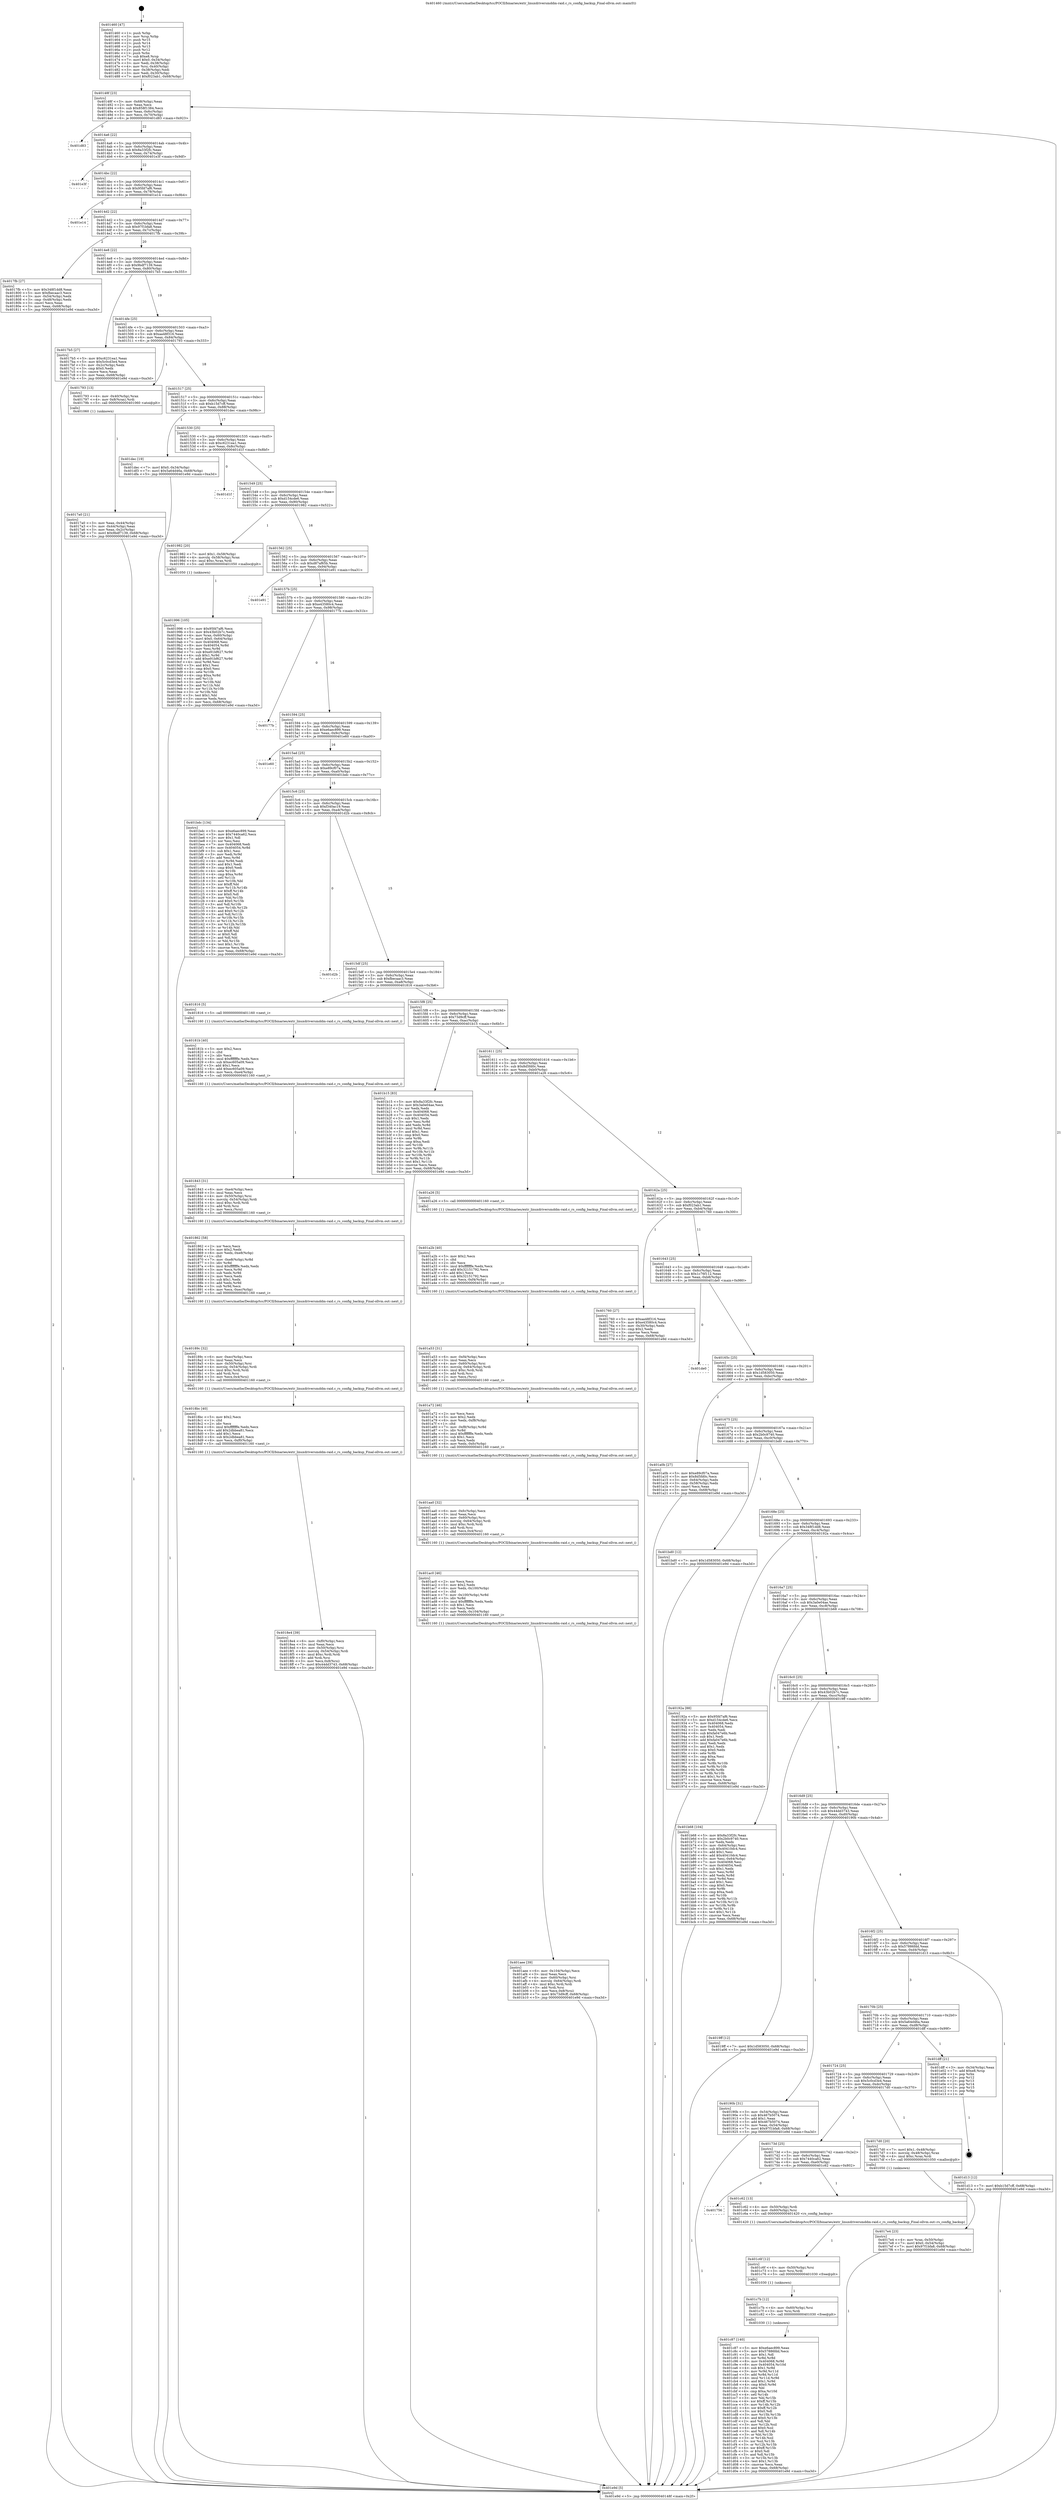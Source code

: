 digraph "0x401460" {
  label = "0x401460 (/mnt/c/Users/mathe/Desktop/tcc/POCII/binaries/extr_linuxdriversmddm-raid.c_rs_config_backup_Final-ollvm.out::main(0))"
  labelloc = "t"
  node[shape=record]

  Entry [label="",width=0.3,height=0.3,shape=circle,fillcolor=black,style=filled]
  "0x40148f" [label="{
     0x40148f [23]\l
     | [instrs]\l
     &nbsp;&nbsp;0x40148f \<+3\>: mov -0x68(%rbp),%eax\l
     &nbsp;&nbsp;0x401492 \<+2\>: mov %eax,%ecx\l
     &nbsp;&nbsp;0x401494 \<+6\>: sub $0x858f1384,%ecx\l
     &nbsp;&nbsp;0x40149a \<+3\>: mov %eax,-0x6c(%rbp)\l
     &nbsp;&nbsp;0x40149d \<+3\>: mov %ecx,-0x70(%rbp)\l
     &nbsp;&nbsp;0x4014a0 \<+6\>: je 0000000000401d83 \<main+0x923\>\l
  }"]
  "0x401d83" [label="{
     0x401d83\l
  }", style=dashed]
  "0x4014a6" [label="{
     0x4014a6 [22]\l
     | [instrs]\l
     &nbsp;&nbsp;0x4014a6 \<+5\>: jmp 00000000004014ab \<main+0x4b\>\l
     &nbsp;&nbsp;0x4014ab \<+3\>: mov -0x6c(%rbp),%eax\l
     &nbsp;&nbsp;0x4014ae \<+5\>: sub $0x8a33f2fc,%eax\l
     &nbsp;&nbsp;0x4014b3 \<+3\>: mov %eax,-0x74(%rbp)\l
     &nbsp;&nbsp;0x4014b6 \<+6\>: je 0000000000401e3f \<main+0x9df\>\l
  }"]
  Exit [label="",width=0.3,height=0.3,shape=circle,fillcolor=black,style=filled,peripheries=2]
  "0x401e3f" [label="{
     0x401e3f\l
  }", style=dashed]
  "0x4014bc" [label="{
     0x4014bc [22]\l
     | [instrs]\l
     &nbsp;&nbsp;0x4014bc \<+5\>: jmp 00000000004014c1 \<main+0x61\>\l
     &nbsp;&nbsp;0x4014c1 \<+3\>: mov -0x6c(%rbp),%eax\l
     &nbsp;&nbsp;0x4014c4 \<+5\>: sub $0x95fd7af6,%eax\l
     &nbsp;&nbsp;0x4014c9 \<+3\>: mov %eax,-0x78(%rbp)\l
     &nbsp;&nbsp;0x4014cc \<+6\>: je 0000000000401e14 \<main+0x9b4\>\l
  }"]
  "0x401c87" [label="{
     0x401c87 [140]\l
     | [instrs]\l
     &nbsp;&nbsp;0x401c87 \<+5\>: mov $0xe6aec899,%eax\l
     &nbsp;&nbsp;0x401c8c \<+5\>: mov $0x57886fdd,%ecx\l
     &nbsp;&nbsp;0x401c91 \<+2\>: mov $0x1,%dl\l
     &nbsp;&nbsp;0x401c93 \<+3\>: xor %r8d,%r8d\l
     &nbsp;&nbsp;0x401c96 \<+8\>: mov 0x404068,%r9d\l
     &nbsp;&nbsp;0x401c9e \<+8\>: mov 0x404054,%r10d\l
     &nbsp;&nbsp;0x401ca6 \<+4\>: sub $0x1,%r8d\l
     &nbsp;&nbsp;0x401caa \<+3\>: mov %r9d,%r11d\l
     &nbsp;&nbsp;0x401cad \<+3\>: add %r8d,%r11d\l
     &nbsp;&nbsp;0x401cb0 \<+4\>: imul %r11d,%r9d\l
     &nbsp;&nbsp;0x401cb4 \<+4\>: and $0x1,%r9d\l
     &nbsp;&nbsp;0x401cb8 \<+4\>: cmp $0x0,%r9d\l
     &nbsp;&nbsp;0x401cbc \<+3\>: sete %bl\l
     &nbsp;&nbsp;0x401cbf \<+4\>: cmp $0xa,%r10d\l
     &nbsp;&nbsp;0x401cc3 \<+4\>: setl %r14b\l
     &nbsp;&nbsp;0x401cc7 \<+3\>: mov %bl,%r15b\l
     &nbsp;&nbsp;0x401cca \<+4\>: xor $0xff,%r15b\l
     &nbsp;&nbsp;0x401cce \<+3\>: mov %r14b,%r12b\l
     &nbsp;&nbsp;0x401cd1 \<+4\>: xor $0xff,%r12b\l
     &nbsp;&nbsp;0x401cd5 \<+3\>: xor $0x0,%dl\l
     &nbsp;&nbsp;0x401cd8 \<+3\>: mov %r15b,%r13b\l
     &nbsp;&nbsp;0x401cdb \<+4\>: and $0x0,%r13b\l
     &nbsp;&nbsp;0x401cdf \<+2\>: and %dl,%bl\l
     &nbsp;&nbsp;0x401ce1 \<+3\>: mov %r12b,%sil\l
     &nbsp;&nbsp;0x401ce4 \<+4\>: and $0x0,%sil\l
     &nbsp;&nbsp;0x401ce8 \<+3\>: and %dl,%r14b\l
     &nbsp;&nbsp;0x401ceb \<+3\>: or %bl,%r13b\l
     &nbsp;&nbsp;0x401cee \<+3\>: or %r14b,%sil\l
     &nbsp;&nbsp;0x401cf1 \<+3\>: xor %sil,%r13b\l
     &nbsp;&nbsp;0x401cf4 \<+3\>: or %r12b,%r15b\l
     &nbsp;&nbsp;0x401cf7 \<+4\>: xor $0xff,%r15b\l
     &nbsp;&nbsp;0x401cfb \<+3\>: or $0x0,%dl\l
     &nbsp;&nbsp;0x401cfe \<+3\>: and %dl,%r15b\l
     &nbsp;&nbsp;0x401d01 \<+3\>: or %r15b,%r13b\l
     &nbsp;&nbsp;0x401d04 \<+4\>: test $0x1,%r13b\l
     &nbsp;&nbsp;0x401d08 \<+3\>: cmovne %ecx,%eax\l
     &nbsp;&nbsp;0x401d0b \<+3\>: mov %eax,-0x68(%rbp)\l
     &nbsp;&nbsp;0x401d0e \<+5\>: jmp 0000000000401e9d \<main+0xa3d\>\l
  }"]
  "0x401e14" [label="{
     0x401e14\l
  }", style=dashed]
  "0x4014d2" [label="{
     0x4014d2 [22]\l
     | [instrs]\l
     &nbsp;&nbsp;0x4014d2 \<+5\>: jmp 00000000004014d7 \<main+0x77\>\l
     &nbsp;&nbsp;0x4014d7 \<+3\>: mov -0x6c(%rbp),%eax\l
     &nbsp;&nbsp;0x4014da \<+5\>: sub $0x97f1bfa8,%eax\l
     &nbsp;&nbsp;0x4014df \<+3\>: mov %eax,-0x7c(%rbp)\l
     &nbsp;&nbsp;0x4014e2 \<+6\>: je 00000000004017fb \<main+0x39b\>\l
  }"]
  "0x401c7b" [label="{
     0x401c7b [12]\l
     | [instrs]\l
     &nbsp;&nbsp;0x401c7b \<+4\>: mov -0x60(%rbp),%rsi\l
     &nbsp;&nbsp;0x401c7f \<+3\>: mov %rsi,%rdi\l
     &nbsp;&nbsp;0x401c82 \<+5\>: call 0000000000401030 \<free@plt\>\l
     | [calls]\l
     &nbsp;&nbsp;0x401030 \{1\} (unknown)\l
  }"]
  "0x4017fb" [label="{
     0x4017fb [27]\l
     | [instrs]\l
     &nbsp;&nbsp;0x4017fb \<+5\>: mov $0x348f1dd8,%eax\l
     &nbsp;&nbsp;0x401800 \<+5\>: mov $0xfbecaac3,%ecx\l
     &nbsp;&nbsp;0x401805 \<+3\>: mov -0x54(%rbp),%edx\l
     &nbsp;&nbsp;0x401808 \<+3\>: cmp -0x48(%rbp),%edx\l
     &nbsp;&nbsp;0x40180b \<+3\>: cmovl %ecx,%eax\l
     &nbsp;&nbsp;0x40180e \<+3\>: mov %eax,-0x68(%rbp)\l
     &nbsp;&nbsp;0x401811 \<+5\>: jmp 0000000000401e9d \<main+0xa3d\>\l
  }"]
  "0x4014e8" [label="{
     0x4014e8 [22]\l
     | [instrs]\l
     &nbsp;&nbsp;0x4014e8 \<+5\>: jmp 00000000004014ed \<main+0x8d\>\l
     &nbsp;&nbsp;0x4014ed \<+3\>: mov -0x6c(%rbp),%eax\l
     &nbsp;&nbsp;0x4014f0 \<+5\>: sub $0x9bdf7139,%eax\l
     &nbsp;&nbsp;0x4014f5 \<+3\>: mov %eax,-0x80(%rbp)\l
     &nbsp;&nbsp;0x4014f8 \<+6\>: je 00000000004017b5 \<main+0x355\>\l
  }"]
  "0x401c6f" [label="{
     0x401c6f [12]\l
     | [instrs]\l
     &nbsp;&nbsp;0x401c6f \<+4\>: mov -0x50(%rbp),%rsi\l
     &nbsp;&nbsp;0x401c73 \<+3\>: mov %rsi,%rdi\l
     &nbsp;&nbsp;0x401c76 \<+5\>: call 0000000000401030 \<free@plt\>\l
     | [calls]\l
     &nbsp;&nbsp;0x401030 \{1\} (unknown)\l
  }"]
  "0x4017b5" [label="{
     0x4017b5 [27]\l
     | [instrs]\l
     &nbsp;&nbsp;0x4017b5 \<+5\>: mov $0xc6231ea1,%eax\l
     &nbsp;&nbsp;0x4017ba \<+5\>: mov $0x5c0cd3e4,%ecx\l
     &nbsp;&nbsp;0x4017bf \<+3\>: mov -0x2c(%rbp),%edx\l
     &nbsp;&nbsp;0x4017c2 \<+3\>: cmp $0x0,%edx\l
     &nbsp;&nbsp;0x4017c5 \<+3\>: cmove %ecx,%eax\l
     &nbsp;&nbsp;0x4017c8 \<+3\>: mov %eax,-0x68(%rbp)\l
     &nbsp;&nbsp;0x4017cb \<+5\>: jmp 0000000000401e9d \<main+0xa3d\>\l
  }"]
  "0x4014fe" [label="{
     0x4014fe [25]\l
     | [instrs]\l
     &nbsp;&nbsp;0x4014fe \<+5\>: jmp 0000000000401503 \<main+0xa3\>\l
     &nbsp;&nbsp;0x401503 \<+3\>: mov -0x6c(%rbp),%eax\l
     &nbsp;&nbsp;0x401506 \<+5\>: sub $0xaa48f316,%eax\l
     &nbsp;&nbsp;0x40150b \<+6\>: mov %eax,-0x84(%rbp)\l
     &nbsp;&nbsp;0x401511 \<+6\>: je 0000000000401793 \<main+0x333\>\l
  }"]
  "0x401756" [label="{
     0x401756\l
  }", style=dashed]
  "0x401793" [label="{
     0x401793 [13]\l
     | [instrs]\l
     &nbsp;&nbsp;0x401793 \<+4\>: mov -0x40(%rbp),%rax\l
     &nbsp;&nbsp;0x401797 \<+4\>: mov 0x8(%rax),%rdi\l
     &nbsp;&nbsp;0x40179b \<+5\>: call 0000000000401060 \<atoi@plt\>\l
     | [calls]\l
     &nbsp;&nbsp;0x401060 \{1\} (unknown)\l
  }"]
  "0x401517" [label="{
     0x401517 [25]\l
     | [instrs]\l
     &nbsp;&nbsp;0x401517 \<+5\>: jmp 000000000040151c \<main+0xbc\>\l
     &nbsp;&nbsp;0x40151c \<+3\>: mov -0x6c(%rbp),%eax\l
     &nbsp;&nbsp;0x40151f \<+5\>: sub $0xb15d7cff,%eax\l
     &nbsp;&nbsp;0x401524 \<+6\>: mov %eax,-0x88(%rbp)\l
     &nbsp;&nbsp;0x40152a \<+6\>: je 0000000000401dec \<main+0x98c\>\l
  }"]
  "0x401c62" [label="{
     0x401c62 [13]\l
     | [instrs]\l
     &nbsp;&nbsp;0x401c62 \<+4\>: mov -0x50(%rbp),%rdi\l
     &nbsp;&nbsp;0x401c66 \<+4\>: mov -0x60(%rbp),%rsi\l
     &nbsp;&nbsp;0x401c6a \<+5\>: call 0000000000401420 \<rs_config_backup\>\l
     | [calls]\l
     &nbsp;&nbsp;0x401420 \{1\} (/mnt/c/Users/mathe/Desktop/tcc/POCII/binaries/extr_linuxdriversmddm-raid.c_rs_config_backup_Final-ollvm.out::rs_config_backup)\l
  }"]
  "0x401dec" [label="{
     0x401dec [19]\l
     | [instrs]\l
     &nbsp;&nbsp;0x401dec \<+7\>: movl $0x0,-0x34(%rbp)\l
     &nbsp;&nbsp;0x401df3 \<+7\>: movl $0x5a64d46a,-0x68(%rbp)\l
     &nbsp;&nbsp;0x401dfa \<+5\>: jmp 0000000000401e9d \<main+0xa3d\>\l
  }"]
  "0x401530" [label="{
     0x401530 [25]\l
     | [instrs]\l
     &nbsp;&nbsp;0x401530 \<+5\>: jmp 0000000000401535 \<main+0xd5\>\l
     &nbsp;&nbsp;0x401535 \<+3\>: mov -0x6c(%rbp),%eax\l
     &nbsp;&nbsp;0x401538 \<+5\>: sub $0xc6231ea1,%eax\l
     &nbsp;&nbsp;0x40153d \<+6\>: mov %eax,-0x8c(%rbp)\l
     &nbsp;&nbsp;0x401543 \<+6\>: je 0000000000401d1f \<main+0x8bf\>\l
  }"]
  "0x401aee" [label="{
     0x401aee [39]\l
     | [instrs]\l
     &nbsp;&nbsp;0x401aee \<+6\>: mov -0x104(%rbp),%ecx\l
     &nbsp;&nbsp;0x401af4 \<+3\>: imul %eax,%ecx\l
     &nbsp;&nbsp;0x401af7 \<+4\>: mov -0x60(%rbp),%rsi\l
     &nbsp;&nbsp;0x401afb \<+4\>: movslq -0x64(%rbp),%rdi\l
     &nbsp;&nbsp;0x401aff \<+4\>: imul $0xc,%rdi,%rdi\l
     &nbsp;&nbsp;0x401b03 \<+3\>: add %rdi,%rsi\l
     &nbsp;&nbsp;0x401b06 \<+3\>: mov %ecx,0x8(%rsi)\l
     &nbsp;&nbsp;0x401b09 \<+7\>: movl $0x73d9cff,-0x68(%rbp)\l
     &nbsp;&nbsp;0x401b10 \<+5\>: jmp 0000000000401e9d \<main+0xa3d\>\l
  }"]
  "0x401d1f" [label="{
     0x401d1f\l
  }", style=dashed]
  "0x401549" [label="{
     0x401549 [25]\l
     | [instrs]\l
     &nbsp;&nbsp;0x401549 \<+5\>: jmp 000000000040154e \<main+0xee\>\l
     &nbsp;&nbsp;0x40154e \<+3\>: mov -0x6c(%rbp),%eax\l
     &nbsp;&nbsp;0x401551 \<+5\>: sub $0xd154cde6,%eax\l
     &nbsp;&nbsp;0x401556 \<+6\>: mov %eax,-0x90(%rbp)\l
     &nbsp;&nbsp;0x40155c \<+6\>: je 0000000000401982 \<main+0x522\>\l
  }"]
  "0x401ac0" [label="{
     0x401ac0 [46]\l
     | [instrs]\l
     &nbsp;&nbsp;0x401ac0 \<+2\>: xor %ecx,%ecx\l
     &nbsp;&nbsp;0x401ac2 \<+5\>: mov $0x2,%edx\l
     &nbsp;&nbsp;0x401ac7 \<+6\>: mov %edx,-0x100(%rbp)\l
     &nbsp;&nbsp;0x401acd \<+1\>: cltd\l
     &nbsp;&nbsp;0x401ace \<+7\>: mov -0x100(%rbp),%r8d\l
     &nbsp;&nbsp;0x401ad5 \<+3\>: idiv %r8d\l
     &nbsp;&nbsp;0x401ad8 \<+6\>: imul $0xfffffffe,%edx,%edx\l
     &nbsp;&nbsp;0x401ade \<+3\>: sub $0x1,%ecx\l
     &nbsp;&nbsp;0x401ae1 \<+2\>: sub %ecx,%edx\l
     &nbsp;&nbsp;0x401ae3 \<+6\>: mov %edx,-0x104(%rbp)\l
     &nbsp;&nbsp;0x401ae9 \<+5\>: call 0000000000401160 \<next_i\>\l
     | [calls]\l
     &nbsp;&nbsp;0x401160 \{1\} (/mnt/c/Users/mathe/Desktop/tcc/POCII/binaries/extr_linuxdriversmddm-raid.c_rs_config_backup_Final-ollvm.out::next_i)\l
  }"]
  "0x401982" [label="{
     0x401982 [20]\l
     | [instrs]\l
     &nbsp;&nbsp;0x401982 \<+7\>: movl $0x1,-0x58(%rbp)\l
     &nbsp;&nbsp;0x401989 \<+4\>: movslq -0x58(%rbp),%rax\l
     &nbsp;&nbsp;0x40198d \<+4\>: imul $0xc,%rax,%rdi\l
     &nbsp;&nbsp;0x401991 \<+5\>: call 0000000000401050 \<malloc@plt\>\l
     | [calls]\l
     &nbsp;&nbsp;0x401050 \{1\} (unknown)\l
  }"]
  "0x401562" [label="{
     0x401562 [25]\l
     | [instrs]\l
     &nbsp;&nbsp;0x401562 \<+5\>: jmp 0000000000401567 \<main+0x107\>\l
     &nbsp;&nbsp;0x401567 \<+3\>: mov -0x6c(%rbp),%eax\l
     &nbsp;&nbsp;0x40156a \<+5\>: sub $0xd87af65b,%eax\l
     &nbsp;&nbsp;0x40156f \<+6\>: mov %eax,-0x94(%rbp)\l
     &nbsp;&nbsp;0x401575 \<+6\>: je 0000000000401e91 \<main+0xa31\>\l
  }"]
  "0x401aa0" [label="{
     0x401aa0 [32]\l
     | [instrs]\l
     &nbsp;&nbsp;0x401aa0 \<+6\>: mov -0xfc(%rbp),%ecx\l
     &nbsp;&nbsp;0x401aa6 \<+3\>: imul %eax,%ecx\l
     &nbsp;&nbsp;0x401aa9 \<+4\>: mov -0x60(%rbp),%rsi\l
     &nbsp;&nbsp;0x401aad \<+4\>: movslq -0x64(%rbp),%rdi\l
     &nbsp;&nbsp;0x401ab1 \<+4\>: imul $0xc,%rdi,%rdi\l
     &nbsp;&nbsp;0x401ab5 \<+3\>: add %rdi,%rsi\l
     &nbsp;&nbsp;0x401ab8 \<+3\>: mov %ecx,0x4(%rsi)\l
     &nbsp;&nbsp;0x401abb \<+5\>: call 0000000000401160 \<next_i\>\l
     | [calls]\l
     &nbsp;&nbsp;0x401160 \{1\} (/mnt/c/Users/mathe/Desktop/tcc/POCII/binaries/extr_linuxdriversmddm-raid.c_rs_config_backup_Final-ollvm.out::next_i)\l
  }"]
  "0x401e91" [label="{
     0x401e91\l
  }", style=dashed]
  "0x40157b" [label="{
     0x40157b [25]\l
     | [instrs]\l
     &nbsp;&nbsp;0x40157b \<+5\>: jmp 0000000000401580 \<main+0x120\>\l
     &nbsp;&nbsp;0x401580 \<+3\>: mov -0x6c(%rbp),%eax\l
     &nbsp;&nbsp;0x401583 \<+5\>: sub $0xe43580c4,%eax\l
     &nbsp;&nbsp;0x401588 \<+6\>: mov %eax,-0x98(%rbp)\l
     &nbsp;&nbsp;0x40158e \<+6\>: je 000000000040177b \<main+0x31b\>\l
  }"]
  "0x401a72" [label="{
     0x401a72 [46]\l
     | [instrs]\l
     &nbsp;&nbsp;0x401a72 \<+2\>: xor %ecx,%ecx\l
     &nbsp;&nbsp;0x401a74 \<+5\>: mov $0x2,%edx\l
     &nbsp;&nbsp;0x401a79 \<+6\>: mov %edx,-0xf8(%rbp)\l
     &nbsp;&nbsp;0x401a7f \<+1\>: cltd\l
     &nbsp;&nbsp;0x401a80 \<+7\>: mov -0xf8(%rbp),%r8d\l
     &nbsp;&nbsp;0x401a87 \<+3\>: idiv %r8d\l
     &nbsp;&nbsp;0x401a8a \<+6\>: imul $0xfffffffe,%edx,%edx\l
     &nbsp;&nbsp;0x401a90 \<+3\>: sub $0x1,%ecx\l
     &nbsp;&nbsp;0x401a93 \<+2\>: sub %ecx,%edx\l
     &nbsp;&nbsp;0x401a95 \<+6\>: mov %edx,-0xfc(%rbp)\l
     &nbsp;&nbsp;0x401a9b \<+5\>: call 0000000000401160 \<next_i\>\l
     | [calls]\l
     &nbsp;&nbsp;0x401160 \{1\} (/mnt/c/Users/mathe/Desktop/tcc/POCII/binaries/extr_linuxdriversmddm-raid.c_rs_config_backup_Final-ollvm.out::next_i)\l
  }"]
  "0x40177b" [label="{
     0x40177b\l
  }", style=dashed]
  "0x401594" [label="{
     0x401594 [25]\l
     | [instrs]\l
     &nbsp;&nbsp;0x401594 \<+5\>: jmp 0000000000401599 \<main+0x139\>\l
     &nbsp;&nbsp;0x401599 \<+3\>: mov -0x6c(%rbp),%eax\l
     &nbsp;&nbsp;0x40159c \<+5\>: sub $0xe6aec899,%eax\l
     &nbsp;&nbsp;0x4015a1 \<+6\>: mov %eax,-0x9c(%rbp)\l
     &nbsp;&nbsp;0x4015a7 \<+6\>: je 0000000000401e60 \<main+0xa00\>\l
  }"]
  "0x401a53" [label="{
     0x401a53 [31]\l
     | [instrs]\l
     &nbsp;&nbsp;0x401a53 \<+6\>: mov -0xf4(%rbp),%ecx\l
     &nbsp;&nbsp;0x401a59 \<+3\>: imul %eax,%ecx\l
     &nbsp;&nbsp;0x401a5c \<+4\>: mov -0x60(%rbp),%rsi\l
     &nbsp;&nbsp;0x401a60 \<+4\>: movslq -0x64(%rbp),%rdi\l
     &nbsp;&nbsp;0x401a64 \<+4\>: imul $0xc,%rdi,%rdi\l
     &nbsp;&nbsp;0x401a68 \<+3\>: add %rdi,%rsi\l
     &nbsp;&nbsp;0x401a6b \<+2\>: mov %ecx,(%rsi)\l
     &nbsp;&nbsp;0x401a6d \<+5\>: call 0000000000401160 \<next_i\>\l
     | [calls]\l
     &nbsp;&nbsp;0x401160 \{1\} (/mnt/c/Users/mathe/Desktop/tcc/POCII/binaries/extr_linuxdriversmddm-raid.c_rs_config_backup_Final-ollvm.out::next_i)\l
  }"]
  "0x401e60" [label="{
     0x401e60\l
  }", style=dashed]
  "0x4015ad" [label="{
     0x4015ad [25]\l
     | [instrs]\l
     &nbsp;&nbsp;0x4015ad \<+5\>: jmp 00000000004015b2 \<main+0x152\>\l
     &nbsp;&nbsp;0x4015b2 \<+3\>: mov -0x6c(%rbp),%eax\l
     &nbsp;&nbsp;0x4015b5 \<+5\>: sub $0xe89cf07a,%eax\l
     &nbsp;&nbsp;0x4015ba \<+6\>: mov %eax,-0xa0(%rbp)\l
     &nbsp;&nbsp;0x4015c0 \<+6\>: je 0000000000401bdc \<main+0x77c\>\l
  }"]
  "0x401a2b" [label="{
     0x401a2b [40]\l
     | [instrs]\l
     &nbsp;&nbsp;0x401a2b \<+5\>: mov $0x2,%ecx\l
     &nbsp;&nbsp;0x401a30 \<+1\>: cltd\l
     &nbsp;&nbsp;0x401a31 \<+2\>: idiv %ecx\l
     &nbsp;&nbsp;0x401a33 \<+6\>: imul $0xfffffffe,%edx,%ecx\l
     &nbsp;&nbsp;0x401a39 \<+6\>: add $0x32151792,%ecx\l
     &nbsp;&nbsp;0x401a3f \<+3\>: add $0x1,%ecx\l
     &nbsp;&nbsp;0x401a42 \<+6\>: sub $0x32151792,%ecx\l
     &nbsp;&nbsp;0x401a48 \<+6\>: mov %ecx,-0xf4(%rbp)\l
     &nbsp;&nbsp;0x401a4e \<+5\>: call 0000000000401160 \<next_i\>\l
     | [calls]\l
     &nbsp;&nbsp;0x401160 \{1\} (/mnt/c/Users/mathe/Desktop/tcc/POCII/binaries/extr_linuxdriversmddm-raid.c_rs_config_backup_Final-ollvm.out::next_i)\l
  }"]
  "0x401bdc" [label="{
     0x401bdc [134]\l
     | [instrs]\l
     &nbsp;&nbsp;0x401bdc \<+5\>: mov $0xe6aec899,%eax\l
     &nbsp;&nbsp;0x401be1 \<+5\>: mov $0x7440ca62,%ecx\l
     &nbsp;&nbsp;0x401be6 \<+2\>: mov $0x1,%dl\l
     &nbsp;&nbsp;0x401be8 \<+2\>: xor %esi,%esi\l
     &nbsp;&nbsp;0x401bea \<+7\>: mov 0x404068,%edi\l
     &nbsp;&nbsp;0x401bf1 \<+8\>: mov 0x404054,%r8d\l
     &nbsp;&nbsp;0x401bf9 \<+3\>: sub $0x1,%esi\l
     &nbsp;&nbsp;0x401bfc \<+3\>: mov %edi,%r9d\l
     &nbsp;&nbsp;0x401bff \<+3\>: add %esi,%r9d\l
     &nbsp;&nbsp;0x401c02 \<+4\>: imul %r9d,%edi\l
     &nbsp;&nbsp;0x401c06 \<+3\>: and $0x1,%edi\l
     &nbsp;&nbsp;0x401c09 \<+3\>: cmp $0x0,%edi\l
     &nbsp;&nbsp;0x401c0c \<+4\>: sete %r10b\l
     &nbsp;&nbsp;0x401c10 \<+4\>: cmp $0xa,%r8d\l
     &nbsp;&nbsp;0x401c14 \<+4\>: setl %r11b\l
     &nbsp;&nbsp;0x401c18 \<+3\>: mov %r10b,%bl\l
     &nbsp;&nbsp;0x401c1b \<+3\>: xor $0xff,%bl\l
     &nbsp;&nbsp;0x401c1e \<+3\>: mov %r11b,%r14b\l
     &nbsp;&nbsp;0x401c21 \<+4\>: xor $0xff,%r14b\l
     &nbsp;&nbsp;0x401c25 \<+3\>: xor $0x0,%dl\l
     &nbsp;&nbsp;0x401c28 \<+3\>: mov %bl,%r15b\l
     &nbsp;&nbsp;0x401c2b \<+4\>: and $0x0,%r15b\l
     &nbsp;&nbsp;0x401c2f \<+3\>: and %dl,%r10b\l
     &nbsp;&nbsp;0x401c32 \<+3\>: mov %r14b,%r12b\l
     &nbsp;&nbsp;0x401c35 \<+4\>: and $0x0,%r12b\l
     &nbsp;&nbsp;0x401c39 \<+3\>: and %dl,%r11b\l
     &nbsp;&nbsp;0x401c3c \<+3\>: or %r10b,%r15b\l
     &nbsp;&nbsp;0x401c3f \<+3\>: or %r11b,%r12b\l
     &nbsp;&nbsp;0x401c42 \<+3\>: xor %r12b,%r15b\l
     &nbsp;&nbsp;0x401c45 \<+3\>: or %r14b,%bl\l
     &nbsp;&nbsp;0x401c48 \<+3\>: xor $0xff,%bl\l
     &nbsp;&nbsp;0x401c4b \<+3\>: or $0x0,%dl\l
     &nbsp;&nbsp;0x401c4e \<+2\>: and %dl,%bl\l
     &nbsp;&nbsp;0x401c50 \<+3\>: or %bl,%r15b\l
     &nbsp;&nbsp;0x401c53 \<+4\>: test $0x1,%r15b\l
     &nbsp;&nbsp;0x401c57 \<+3\>: cmovne %ecx,%eax\l
     &nbsp;&nbsp;0x401c5a \<+3\>: mov %eax,-0x68(%rbp)\l
     &nbsp;&nbsp;0x401c5d \<+5\>: jmp 0000000000401e9d \<main+0xa3d\>\l
  }"]
  "0x4015c6" [label="{
     0x4015c6 [25]\l
     | [instrs]\l
     &nbsp;&nbsp;0x4015c6 \<+5\>: jmp 00000000004015cb \<main+0x16b\>\l
     &nbsp;&nbsp;0x4015cb \<+3\>: mov -0x6c(%rbp),%eax\l
     &nbsp;&nbsp;0x4015ce \<+5\>: sub $0xf340ac19,%eax\l
     &nbsp;&nbsp;0x4015d3 \<+6\>: mov %eax,-0xa4(%rbp)\l
     &nbsp;&nbsp;0x4015d9 \<+6\>: je 0000000000401d2b \<main+0x8cb\>\l
  }"]
  "0x401996" [label="{
     0x401996 [105]\l
     | [instrs]\l
     &nbsp;&nbsp;0x401996 \<+5\>: mov $0x95fd7af6,%ecx\l
     &nbsp;&nbsp;0x40199b \<+5\>: mov $0x43b02b7c,%edx\l
     &nbsp;&nbsp;0x4019a0 \<+4\>: mov %rax,-0x60(%rbp)\l
     &nbsp;&nbsp;0x4019a4 \<+7\>: movl $0x0,-0x64(%rbp)\l
     &nbsp;&nbsp;0x4019ab \<+7\>: mov 0x404068,%esi\l
     &nbsp;&nbsp;0x4019b2 \<+8\>: mov 0x404054,%r8d\l
     &nbsp;&nbsp;0x4019ba \<+3\>: mov %esi,%r9d\l
     &nbsp;&nbsp;0x4019bd \<+7\>: sub $0xe91bf627,%r9d\l
     &nbsp;&nbsp;0x4019c4 \<+4\>: sub $0x1,%r9d\l
     &nbsp;&nbsp;0x4019c8 \<+7\>: add $0xe91bf627,%r9d\l
     &nbsp;&nbsp;0x4019cf \<+4\>: imul %r9d,%esi\l
     &nbsp;&nbsp;0x4019d3 \<+3\>: and $0x1,%esi\l
     &nbsp;&nbsp;0x4019d6 \<+3\>: cmp $0x0,%esi\l
     &nbsp;&nbsp;0x4019d9 \<+4\>: sete %r10b\l
     &nbsp;&nbsp;0x4019dd \<+4\>: cmp $0xa,%r8d\l
     &nbsp;&nbsp;0x4019e1 \<+4\>: setl %r11b\l
     &nbsp;&nbsp;0x4019e5 \<+3\>: mov %r10b,%bl\l
     &nbsp;&nbsp;0x4019e8 \<+3\>: and %r11b,%bl\l
     &nbsp;&nbsp;0x4019eb \<+3\>: xor %r11b,%r10b\l
     &nbsp;&nbsp;0x4019ee \<+3\>: or %r10b,%bl\l
     &nbsp;&nbsp;0x4019f1 \<+3\>: test $0x1,%bl\l
     &nbsp;&nbsp;0x4019f4 \<+3\>: cmovne %edx,%ecx\l
     &nbsp;&nbsp;0x4019f7 \<+3\>: mov %ecx,-0x68(%rbp)\l
     &nbsp;&nbsp;0x4019fa \<+5\>: jmp 0000000000401e9d \<main+0xa3d\>\l
  }"]
  "0x401d2b" [label="{
     0x401d2b\l
  }", style=dashed]
  "0x4015df" [label="{
     0x4015df [25]\l
     | [instrs]\l
     &nbsp;&nbsp;0x4015df \<+5\>: jmp 00000000004015e4 \<main+0x184\>\l
     &nbsp;&nbsp;0x4015e4 \<+3\>: mov -0x6c(%rbp),%eax\l
     &nbsp;&nbsp;0x4015e7 \<+5\>: sub $0xfbecaac3,%eax\l
     &nbsp;&nbsp;0x4015ec \<+6\>: mov %eax,-0xa8(%rbp)\l
     &nbsp;&nbsp;0x4015f2 \<+6\>: je 0000000000401816 \<main+0x3b6\>\l
  }"]
  "0x4018e4" [label="{
     0x4018e4 [39]\l
     | [instrs]\l
     &nbsp;&nbsp;0x4018e4 \<+6\>: mov -0xf0(%rbp),%ecx\l
     &nbsp;&nbsp;0x4018ea \<+3\>: imul %eax,%ecx\l
     &nbsp;&nbsp;0x4018ed \<+4\>: mov -0x50(%rbp),%rsi\l
     &nbsp;&nbsp;0x4018f1 \<+4\>: movslq -0x54(%rbp),%rdi\l
     &nbsp;&nbsp;0x4018f5 \<+4\>: imul $0xc,%rdi,%rdi\l
     &nbsp;&nbsp;0x4018f9 \<+3\>: add %rdi,%rsi\l
     &nbsp;&nbsp;0x4018fc \<+3\>: mov %ecx,0x8(%rsi)\l
     &nbsp;&nbsp;0x4018ff \<+7\>: movl $0x44dd3743,-0x68(%rbp)\l
     &nbsp;&nbsp;0x401906 \<+5\>: jmp 0000000000401e9d \<main+0xa3d\>\l
  }"]
  "0x401816" [label="{
     0x401816 [5]\l
     | [instrs]\l
     &nbsp;&nbsp;0x401816 \<+5\>: call 0000000000401160 \<next_i\>\l
     | [calls]\l
     &nbsp;&nbsp;0x401160 \{1\} (/mnt/c/Users/mathe/Desktop/tcc/POCII/binaries/extr_linuxdriversmddm-raid.c_rs_config_backup_Final-ollvm.out::next_i)\l
  }"]
  "0x4015f8" [label="{
     0x4015f8 [25]\l
     | [instrs]\l
     &nbsp;&nbsp;0x4015f8 \<+5\>: jmp 00000000004015fd \<main+0x19d\>\l
     &nbsp;&nbsp;0x4015fd \<+3\>: mov -0x6c(%rbp),%eax\l
     &nbsp;&nbsp;0x401600 \<+5\>: sub $0x73d9cff,%eax\l
     &nbsp;&nbsp;0x401605 \<+6\>: mov %eax,-0xac(%rbp)\l
     &nbsp;&nbsp;0x40160b \<+6\>: je 0000000000401b15 \<main+0x6b5\>\l
  }"]
  "0x4018bc" [label="{
     0x4018bc [40]\l
     | [instrs]\l
     &nbsp;&nbsp;0x4018bc \<+5\>: mov $0x2,%ecx\l
     &nbsp;&nbsp;0x4018c1 \<+1\>: cltd\l
     &nbsp;&nbsp;0x4018c2 \<+2\>: idiv %ecx\l
     &nbsp;&nbsp;0x4018c4 \<+6\>: imul $0xfffffffe,%edx,%ecx\l
     &nbsp;&nbsp;0x4018ca \<+6\>: add $0x2dbbea81,%ecx\l
     &nbsp;&nbsp;0x4018d0 \<+3\>: add $0x1,%ecx\l
     &nbsp;&nbsp;0x4018d3 \<+6\>: sub $0x2dbbea81,%ecx\l
     &nbsp;&nbsp;0x4018d9 \<+6\>: mov %ecx,-0xf0(%rbp)\l
     &nbsp;&nbsp;0x4018df \<+5\>: call 0000000000401160 \<next_i\>\l
     | [calls]\l
     &nbsp;&nbsp;0x401160 \{1\} (/mnt/c/Users/mathe/Desktop/tcc/POCII/binaries/extr_linuxdriversmddm-raid.c_rs_config_backup_Final-ollvm.out::next_i)\l
  }"]
  "0x401b15" [label="{
     0x401b15 [83]\l
     | [instrs]\l
     &nbsp;&nbsp;0x401b15 \<+5\>: mov $0x8a33f2fc,%eax\l
     &nbsp;&nbsp;0x401b1a \<+5\>: mov $0x3a0e04ae,%ecx\l
     &nbsp;&nbsp;0x401b1f \<+2\>: xor %edx,%edx\l
     &nbsp;&nbsp;0x401b21 \<+7\>: mov 0x404068,%esi\l
     &nbsp;&nbsp;0x401b28 \<+7\>: mov 0x404054,%edi\l
     &nbsp;&nbsp;0x401b2f \<+3\>: sub $0x1,%edx\l
     &nbsp;&nbsp;0x401b32 \<+3\>: mov %esi,%r8d\l
     &nbsp;&nbsp;0x401b35 \<+3\>: add %edx,%r8d\l
     &nbsp;&nbsp;0x401b38 \<+4\>: imul %r8d,%esi\l
     &nbsp;&nbsp;0x401b3c \<+3\>: and $0x1,%esi\l
     &nbsp;&nbsp;0x401b3f \<+3\>: cmp $0x0,%esi\l
     &nbsp;&nbsp;0x401b42 \<+4\>: sete %r9b\l
     &nbsp;&nbsp;0x401b46 \<+3\>: cmp $0xa,%edi\l
     &nbsp;&nbsp;0x401b49 \<+4\>: setl %r10b\l
     &nbsp;&nbsp;0x401b4d \<+3\>: mov %r9b,%r11b\l
     &nbsp;&nbsp;0x401b50 \<+3\>: and %r10b,%r11b\l
     &nbsp;&nbsp;0x401b53 \<+3\>: xor %r10b,%r9b\l
     &nbsp;&nbsp;0x401b56 \<+3\>: or %r9b,%r11b\l
     &nbsp;&nbsp;0x401b59 \<+4\>: test $0x1,%r11b\l
     &nbsp;&nbsp;0x401b5d \<+3\>: cmovne %ecx,%eax\l
     &nbsp;&nbsp;0x401b60 \<+3\>: mov %eax,-0x68(%rbp)\l
     &nbsp;&nbsp;0x401b63 \<+5\>: jmp 0000000000401e9d \<main+0xa3d\>\l
  }"]
  "0x401611" [label="{
     0x401611 [25]\l
     | [instrs]\l
     &nbsp;&nbsp;0x401611 \<+5\>: jmp 0000000000401616 \<main+0x1b6\>\l
     &nbsp;&nbsp;0x401616 \<+3\>: mov -0x6c(%rbp),%eax\l
     &nbsp;&nbsp;0x401619 \<+5\>: sub $0x8d5fd0c,%eax\l
     &nbsp;&nbsp;0x40161e \<+6\>: mov %eax,-0xb0(%rbp)\l
     &nbsp;&nbsp;0x401624 \<+6\>: je 0000000000401a26 \<main+0x5c6\>\l
  }"]
  "0x40189c" [label="{
     0x40189c [32]\l
     | [instrs]\l
     &nbsp;&nbsp;0x40189c \<+6\>: mov -0xec(%rbp),%ecx\l
     &nbsp;&nbsp;0x4018a2 \<+3\>: imul %eax,%ecx\l
     &nbsp;&nbsp;0x4018a5 \<+4\>: mov -0x50(%rbp),%rsi\l
     &nbsp;&nbsp;0x4018a9 \<+4\>: movslq -0x54(%rbp),%rdi\l
     &nbsp;&nbsp;0x4018ad \<+4\>: imul $0xc,%rdi,%rdi\l
     &nbsp;&nbsp;0x4018b1 \<+3\>: add %rdi,%rsi\l
     &nbsp;&nbsp;0x4018b4 \<+3\>: mov %ecx,0x4(%rsi)\l
     &nbsp;&nbsp;0x4018b7 \<+5\>: call 0000000000401160 \<next_i\>\l
     | [calls]\l
     &nbsp;&nbsp;0x401160 \{1\} (/mnt/c/Users/mathe/Desktop/tcc/POCII/binaries/extr_linuxdriversmddm-raid.c_rs_config_backup_Final-ollvm.out::next_i)\l
  }"]
  "0x401a26" [label="{
     0x401a26 [5]\l
     | [instrs]\l
     &nbsp;&nbsp;0x401a26 \<+5\>: call 0000000000401160 \<next_i\>\l
     | [calls]\l
     &nbsp;&nbsp;0x401160 \{1\} (/mnt/c/Users/mathe/Desktop/tcc/POCII/binaries/extr_linuxdriversmddm-raid.c_rs_config_backup_Final-ollvm.out::next_i)\l
  }"]
  "0x40162a" [label="{
     0x40162a [25]\l
     | [instrs]\l
     &nbsp;&nbsp;0x40162a \<+5\>: jmp 000000000040162f \<main+0x1cf\>\l
     &nbsp;&nbsp;0x40162f \<+3\>: mov -0x6c(%rbp),%eax\l
     &nbsp;&nbsp;0x401632 \<+5\>: sub $0xf023ab1,%eax\l
     &nbsp;&nbsp;0x401637 \<+6\>: mov %eax,-0xb4(%rbp)\l
     &nbsp;&nbsp;0x40163d \<+6\>: je 0000000000401760 \<main+0x300\>\l
  }"]
  "0x401862" [label="{
     0x401862 [58]\l
     | [instrs]\l
     &nbsp;&nbsp;0x401862 \<+2\>: xor %ecx,%ecx\l
     &nbsp;&nbsp;0x401864 \<+5\>: mov $0x2,%edx\l
     &nbsp;&nbsp;0x401869 \<+6\>: mov %edx,-0xe8(%rbp)\l
     &nbsp;&nbsp;0x40186f \<+1\>: cltd\l
     &nbsp;&nbsp;0x401870 \<+7\>: mov -0xe8(%rbp),%r8d\l
     &nbsp;&nbsp;0x401877 \<+3\>: idiv %r8d\l
     &nbsp;&nbsp;0x40187a \<+6\>: imul $0xfffffffe,%edx,%edx\l
     &nbsp;&nbsp;0x401880 \<+3\>: mov %ecx,%r9d\l
     &nbsp;&nbsp;0x401883 \<+3\>: sub %edx,%r9d\l
     &nbsp;&nbsp;0x401886 \<+2\>: mov %ecx,%edx\l
     &nbsp;&nbsp;0x401888 \<+3\>: sub $0x1,%edx\l
     &nbsp;&nbsp;0x40188b \<+3\>: add %edx,%r9d\l
     &nbsp;&nbsp;0x40188e \<+3\>: sub %r9d,%ecx\l
     &nbsp;&nbsp;0x401891 \<+6\>: mov %ecx,-0xec(%rbp)\l
     &nbsp;&nbsp;0x401897 \<+5\>: call 0000000000401160 \<next_i\>\l
     | [calls]\l
     &nbsp;&nbsp;0x401160 \{1\} (/mnt/c/Users/mathe/Desktop/tcc/POCII/binaries/extr_linuxdriversmddm-raid.c_rs_config_backup_Final-ollvm.out::next_i)\l
  }"]
  "0x401760" [label="{
     0x401760 [27]\l
     | [instrs]\l
     &nbsp;&nbsp;0x401760 \<+5\>: mov $0xaa48f316,%eax\l
     &nbsp;&nbsp;0x401765 \<+5\>: mov $0xe43580c4,%ecx\l
     &nbsp;&nbsp;0x40176a \<+3\>: mov -0x30(%rbp),%edx\l
     &nbsp;&nbsp;0x40176d \<+3\>: cmp $0x2,%edx\l
     &nbsp;&nbsp;0x401770 \<+3\>: cmovne %ecx,%eax\l
     &nbsp;&nbsp;0x401773 \<+3\>: mov %eax,-0x68(%rbp)\l
     &nbsp;&nbsp;0x401776 \<+5\>: jmp 0000000000401e9d \<main+0xa3d\>\l
  }"]
  "0x401643" [label="{
     0x401643 [25]\l
     | [instrs]\l
     &nbsp;&nbsp;0x401643 \<+5\>: jmp 0000000000401648 \<main+0x1e8\>\l
     &nbsp;&nbsp;0x401648 \<+3\>: mov -0x6c(%rbp),%eax\l
     &nbsp;&nbsp;0x40164b \<+5\>: sub $0x1c76f112,%eax\l
     &nbsp;&nbsp;0x401650 \<+6\>: mov %eax,-0xb8(%rbp)\l
     &nbsp;&nbsp;0x401656 \<+6\>: je 0000000000401de0 \<main+0x980\>\l
  }"]
  "0x401e9d" [label="{
     0x401e9d [5]\l
     | [instrs]\l
     &nbsp;&nbsp;0x401e9d \<+5\>: jmp 000000000040148f \<main+0x2f\>\l
  }"]
  "0x401460" [label="{
     0x401460 [47]\l
     | [instrs]\l
     &nbsp;&nbsp;0x401460 \<+1\>: push %rbp\l
     &nbsp;&nbsp;0x401461 \<+3\>: mov %rsp,%rbp\l
     &nbsp;&nbsp;0x401464 \<+2\>: push %r15\l
     &nbsp;&nbsp;0x401466 \<+2\>: push %r14\l
     &nbsp;&nbsp;0x401468 \<+2\>: push %r13\l
     &nbsp;&nbsp;0x40146a \<+2\>: push %r12\l
     &nbsp;&nbsp;0x40146c \<+1\>: push %rbx\l
     &nbsp;&nbsp;0x40146d \<+7\>: sub $0xe8,%rsp\l
     &nbsp;&nbsp;0x401474 \<+7\>: movl $0x0,-0x34(%rbp)\l
     &nbsp;&nbsp;0x40147b \<+3\>: mov %edi,-0x38(%rbp)\l
     &nbsp;&nbsp;0x40147e \<+4\>: mov %rsi,-0x40(%rbp)\l
     &nbsp;&nbsp;0x401482 \<+3\>: mov -0x38(%rbp),%edi\l
     &nbsp;&nbsp;0x401485 \<+3\>: mov %edi,-0x30(%rbp)\l
     &nbsp;&nbsp;0x401488 \<+7\>: movl $0xf023ab1,-0x68(%rbp)\l
  }"]
  "0x4017a0" [label="{
     0x4017a0 [21]\l
     | [instrs]\l
     &nbsp;&nbsp;0x4017a0 \<+3\>: mov %eax,-0x44(%rbp)\l
     &nbsp;&nbsp;0x4017a3 \<+3\>: mov -0x44(%rbp),%eax\l
     &nbsp;&nbsp;0x4017a6 \<+3\>: mov %eax,-0x2c(%rbp)\l
     &nbsp;&nbsp;0x4017a9 \<+7\>: movl $0x9bdf7139,-0x68(%rbp)\l
     &nbsp;&nbsp;0x4017b0 \<+5\>: jmp 0000000000401e9d \<main+0xa3d\>\l
  }"]
  "0x401843" [label="{
     0x401843 [31]\l
     | [instrs]\l
     &nbsp;&nbsp;0x401843 \<+6\>: mov -0xe4(%rbp),%ecx\l
     &nbsp;&nbsp;0x401849 \<+3\>: imul %eax,%ecx\l
     &nbsp;&nbsp;0x40184c \<+4\>: mov -0x50(%rbp),%rsi\l
     &nbsp;&nbsp;0x401850 \<+4\>: movslq -0x54(%rbp),%rdi\l
     &nbsp;&nbsp;0x401854 \<+4\>: imul $0xc,%rdi,%rdi\l
     &nbsp;&nbsp;0x401858 \<+3\>: add %rdi,%rsi\l
     &nbsp;&nbsp;0x40185b \<+2\>: mov %ecx,(%rsi)\l
     &nbsp;&nbsp;0x40185d \<+5\>: call 0000000000401160 \<next_i\>\l
     | [calls]\l
     &nbsp;&nbsp;0x401160 \{1\} (/mnt/c/Users/mathe/Desktop/tcc/POCII/binaries/extr_linuxdriversmddm-raid.c_rs_config_backup_Final-ollvm.out::next_i)\l
  }"]
  "0x401de0" [label="{
     0x401de0\l
  }", style=dashed]
  "0x40165c" [label="{
     0x40165c [25]\l
     | [instrs]\l
     &nbsp;&nbsp;0x40165c \<+5\>: jmp 0000000000401661 \<main+0x201\>\l
     &nbsp;&nbsp;0x401661 \<+3\>: mov -0x6c(%rbp),%eax\l
     &nbsp;&nbsp;0x401664 \<+5\>: sub $0x1d583050,%eax\l
     &nbsp;&nbsp;0x401669 \<+6\>: mov %eax,-0xbc(%rbp)\l
     &nbsp;&nbsp;0x40166f \<+6\>: je 0000000000401a0b \<main+0x5ab\>\l
  }"]
  "0x40181b" [label="{
     0x40181b [40]\l
     | [instrs]\l
     &nbsp;&nbsp;0x40181b \<+5\>: mov $0x2,%ecx\l
     &nbsp;&nbsp;0x401820 \<+1\>: cltd\l
     &nbsp;&nbsp;0x401821 \<+2\>: idiv %ecx\l
     &nbsp;&nbsp;0x401823 \<+6\>: imul $0xfffffffe,%edx,%ecx\l
     &nbsp;&nbsp;0x401829 \<+6\>: sub $0xec605a09,%ecx\l
     &nbsp;&nbsp;0x40182f \<+3\>: add $0x1,%ecx\l
     &nbsp;&nbsp;0x401832 \<+6\>: add $0xec605a09,%ecx\l
     &nbsp;&nbsp;0x401838 \<+6\>: mov %ecx,-0xe4(%rbp)\l
     &nbsp;&nbsp;0x40183e \<+5\>: call 0000000000401160 \<next_i\>\l
     | [calls]\l
     &nbsp;&nbsp;0x401160 \{1\} (/mnt/c/Users/mathe/Desktop/tcc/POCII/binaries/extr_linuxdriversmddm-raid.c_rs_config_backup_Final-ollvm.out::next_i)\l
  }"]
  "0x401a0b" [label="{
     0x401a0b [27]\l
     | [instrs]\l
     &nbsp;&nbsp;0x401a0b \<+5\>: mov $0xe89cf07a,%eax\l
     &nbsp;&nbsp;0x401a10 \<+5\>: mov $0x8d5fd0c,%ecx\l
     &nbsp;&nbsp;0x401a15 \<+3\>: mov -0x64(%rbp),%edx\l
     &nbsp;&nbsp;0x401a18 \<+3\>: cmp -0x58(%rbp),%edx\l
     &nbsp;&nbsp;0x401a1b \<+3\>: cmovl %ecx,%eax\l
     &nbsp;&nbsp;0x401a1e \<+3\>: mov %eax,-0x68(%rbp)\l
     &nbsp;&nbsp;0x401a21 \<+5\>: jmp 0000000000401e9d \<main+0xa3d\>\l
  }"]
  "0x401675" [label="{
     0x401675 [25]\l
     | [instrs]\l
     &nbsp;&nbsp;0x401675 \<+5\>: jmp 000000000040167a \<main+0x21a\>\l
     &nbsp;&nbsp;0x40167a \<+3\>: mov -0x6c(%rbp),%eax\l
     &nbsp;&nbsp;0x40167d \<+5\>: sub $0x2b0c9740,%eax\l
     &nbsp;&nbsp;0x401682 \<+6\>: mov %eax,-0xc0(%rbp)\l
     &nbsp;&nbsp;0x401688 \<+6\>: je 0000000000401bd0 \<main+0x770\>\l
  }"]
  "0x4017e4" [label="{
     0x4017e4 [23]\l
     | [instrs]\l
     &nbsp;&nbsp;0x4017e4 \<+4\>: mov %rax,-0x50(%rbp)\l
     &nbsp;&nbsp;0x4017e8 \<+7\>: movl $0x0,-0x54(%rbp)\l
     &nbsp;&nbsp;0x4017ef \<+7\>: movl $0x97f1bfa8,-0x68(%rbp)\l
     &nbsp;&nbsp;0x4017f6 \<+5\>: jmp 0000000000401e9d \<main+0xa3d\>\l
  }"]
  "0x401bd0" [label="{
     0x401bd0 [12]\l
     | [instrs]\l
     &nbsp;&nbsp;0x401bd0 \<+7\>: movl $0x1d583050,-0x68(%rbp)\l
     &nbsp;&nbsp;0x401bd7 \<+5\>: jmp 0000000000401e9d \<main+0xa3d\>\l
  }"]
  "0x40168e" [label="{
     0x40168e [25]\l
     | [instrs]\l
     &nbsp;&nbsp;0x40168e \<+5\>: jmp 0000000000401693 \<main+0x233\>\l
     &nbsp;&nbsp;0x401693 \<+3\>: mov -0x6c(%rbp),%eax\l
     &nbsp;&nbsp;0x401696 \<+5\>: sub $0x348f1dd8,%eax\l
     &nbsp;&nbsp;0x40169b \<+6\>: mov %eax,-0xc4(%rbp)\l
     &nbsp;&nbsp;0x4016a1 \<+6\>: je 000000000040192a \<main+0x4ca\>\l
  }"]
  "0x40173d" [label="{
     0x40173d [25]\l
     | [instrs]\l
     &nbsp;&nbsp;0x40173d \<+5\>: jmp 0000000000401742 \<main+0x2e2\>\l
     &nbsp;&nbsp;0x401742 \<+3\>: mov -0x6c(%rbp),%eax\l
     &nbsp;&nbsp;0x401745 \<+5\>: sub $0x7440ca62,%eax\l
     &nbsp;&nbsp;0x40174a \<+6\>: mov %eax,-0xe0(%rbp)\l
     &nbsp;&nbsp;0x401750 \<+6\>: je 0000000000401c62 \<main+0x802\>\l
  }"]
  "0x40192a" [label="{
     0x40192a [88]\l
     | [instrs]\l
     &nbsp;&nbsp;0x40192a \<+5\>: mov $0x95fd7af6,%eax\l
     &nbsp;&nbsp;0x40192f \<+5\>: mov $0xd154cde6,%ecx\l
     &nbsp;&nbsp;0x401934 \<+7\>: mov 0x404068,%edx\l
     &nbsp;&nbsp;0x40193b \<+7\>: mov 0x404054,%esi\l
     &nbsp;&nbsp;0x401942 \<+2\>: mov %edx,%edi\l
     &nbsp;&nbsp;0x401944 \<+6\>: sub $0xfa047e6b,%edi\l
     &nbsp;&nbsp;0x40194a \<+3\>: sub $0x1,%edi\l
     &nbsp;&nbsp;0x40194d \<+6\>: add $0xfa047e6b,%edi\l
     &nbsp;&nbsp;0x401953 \<+3\>: imul %edi,%edx\l
     &nbsp;&nbsp;0x401956 \<+3\>: and $0x1,%edx\l
     &nbsp;&nbsp;0x401959 \<+3\>: cmp $0x0,%edx\l
     &nbsp;&nbsp;0x40195c \<+4\>: sete %r8b\l
     &nbsp;&nbsp;0x401960 \<+3\>: cmp $0xa,%esi\l
     &nbsp;&nbsp;0x401963 \<+4\>: setl %r9b\l
     &nbsp;&nbsp;0x401967 \<+3\>: mov %r8b,%r10b\l
     &nbsp;&nbsp;0x40196a \<+3\>: and %r9b,%r10b\l
     &nbsp;&nbsp;0x40196d \<+3\>: xor %r9b,%r8b\l
     &nbsp;&nbsp;0x401970 \<+3\>: or %r8b,%r10b\l
     &nbsp;&nbsp;0x401973 \<+4\>: test $0x1,%r10b\l
     &nbsp;&nbsp;0x401977 \<+3\>: cmovne %ecx,%eax\l
     &nbsp;&nbsp;0x40197a \<+3\>: mov %eax,-0x68(%rbp)\l
     &nbsp;&nbsp;0x40197d \<+5\>: jmp 0000000000401e9d \<main+0xa3d\>\l
  }"]
  "0x4016a7" [label="{
     0x4016a7 [25]\l
     | [instrs]\l
     &nbsp;&nbsp;0x4016a7 \<+5\>: jmp 00000000004016ac \<main+0x24c\>\l
     &nbsp;&nbsp;0x4016ac \<+3\>: mov -0x6c(%rbp),%eax\l
     &nbsp;&nbsp;0x4016af \<+5\>: sub $0x3a0e04ae,%eax\l
     &nbsp;&nbsp;0x4016b4 \<+6\>: mov %eax,-0xc8(%rbp)\l
     &nbsp;&nbsp;0x4016ba \<+6\>: je 0000000000401b68 \<main+0x708\>\l
  }"]
  "0x4017d0" [label="{
     0x4017d0 [20]\l
     | [instrs]\l
     &nbsp;&nbsp;0x4017d0 \<+7\>: movl $0x1,-0x48(%rbp)\l
     &nbsp;&nbsp;0x4017d7 \<+4\>: movslq -0x48(%rbp),%rax\l
     &nbsp;&nbsp;0x4017db \<+4\>: imul $0xc,%rax,%rdi\l
     &nbsp;&nbsp;0x4017df \<+5\>: call 0000000000401050 \<malloc@plt\>\l
     | [calls]\l
     &nbsp;&nbsp;0x401050 \{1\} (unknown)\l
  }"]
  "0x401b68" [label="{
     0x401b68 [104]\l
     | [instrs]\l
     &nbsp;&nbsp;0x401b68 \<+5\>: mov $0x8a33f2fc,%eax\l
     &nbsp;&nbsp;0x401b6d \<+5\>: mov $0x2b0c9740,%ecx\l
     &nbsp;&nbsp;0x401b72 \<+2\>: xor %edx,%edx\l
     &nbsp;&nbsp;0x401b74 \<+3\>: mov -0x64(%rbp),%esi\l
     &nbsp;&nbsp;0x401b77 \<+6\>: sub $0x40410dc4,%esi\l
     &nbsp;&nbsp;0x401b7d \<+3\>: add $0x1,%esi\l
     &nbsp;&nbsp;0x401b80 \<+6\>: add $0x40410dc4,%esi\l
     &nbsp;&nbsp;0x401b86 \<+3\>: mov %esi,-0x64(%rbp)\l
     &nbsp;&nbsp;0x401b89 \<+7\>: mov 0x404068,%esi\l
     &nbsp;&nbsp;0x401b90 \<+7\>: mov 0x404054,%edi\l
     &nbsp;&nbsp;0x401b97 \<+3\>: sub $0x1,%edx\l
     &nbsp;&nbsp;0x401b9a \<+3\>: mov %esi,%r8d\l
     &nbsp;&nbsp;0x401b9d \<+3\>: add %edx,%r8d\l
     &nbsp;&nbsp;0x401ba0 \<+4\>: imul %r8d,%esi\l
     &nbsp;&nbsp;0x401ba4 \<+3\>: and $0x1,%esi\l
     &nbsp;&nbsp;0x401ba7 \<+3\>: cmp $0x0,%esi\l
     &nbsp;&nbsp;0x401baa \<+4\>: sete %r9b\l
     &nbsp;&nbsp;0x401bae \<+3\>: cmp $0xa,%edi\l
     &nbsp;&nbsp;0x401bb1 \<+4\>: setl %r10b\l
     &nbsp;&nbsp;0x401bb5 \<+3\>: mov %r9b,%r11b\l
     &nbsp;&nbsp;0x401bb8 \<+3\>: and %r10b,%r11b\l
     &nbsp;&nbsp;0x401bbb \<+3\>: xor %r10b,%r9b\l
     &nbsp;&nbsp;0x401bbe \<+3\>: or %r9b,%r11b\l
     &nbsp;&nbsp;0x401bc1 \<+4\>: test $0x1,%r11b\l
     &nbsp;&nbsp;0x401bc5 \<+3\>: cmovne %ecx,%eax\l
     &nbsp;&nbsp;0x401bc8 \<+3\>: mov %eax,-0x68(%rbp)\l
     &nbsp;&nbsp;0x401bcb \<+5\>: jmp 0000000000401e9d \<main+0xa3d\>\l
  }"]
  "0x4016c0" [label="{
     0x4016c0 [25]\l
     | [instrs]\l
     &nbsp;&nbsp;0x4016c0 \<+5\>: jmp 00000000004016c5 \<main+0x265\>\l
     &nbsp;&nbsp;0x4016c5 \<+3\>: mov -0x6c(%rbp),%eax\l
     &nbsp;&nbsp;0x4016c8 \<+5\>: sub $0x43b02b7c,%eax\l
     &nbsp;&nbsp;0x4016cd \<+6\>: mov %eax,-0xcc(%rbp)\l
     &nbsp;&nbsp;0x4016d3 \<+6\>: je 00000000004019ff \<main+0x59f\>\l
  }"]
  "0x401724" [label="{
     0x401724 [25]\l
     | [instrs]\l
     &nbsp;&nbsp;0x401724 \<+5\>: jmp 0000000000401729 \<main+0x2c9\>\l
     &nbsp;&nbsp;0x401729 \<+3\>: mov -0x6c(%rbp),%eax\l
     &nbsp;&nbsp;0x40172c \<+5\>: sub $0x5c0cd3e4,%eax\l
     &nbsp;&nbsp;0x401731 \<+6\>: mov %eax,-0xdc(%rbp)\l
     &nbsp;&nbsp;0x401737 \<+6\>: je 00000000004017d0 \<main+0x370\>\l
  }"]
  "0x4019ff" [label="{
     0x4019ff [12]\l
     | [instrs]\l
     &nbsp;&nbsp;0x4019ff \<+7\>: movl $0x1d583050,-0x68(%rbp)\l
     &nbsp;&nbsp;0x401a06 \<+5\>: jmp 0000000000401e9d \<main+0xa3d\>\l
  }"]
  "0x4016d9" [label="{
     0x4016d9 [25]\l
     | [instrs]\l
     &nbsp;&nbsp;0x4016d9 \<+5\>: jmp 00000000004016de \<main+0x27e\>\l
     &nbsp;&nbsp;0x4016de \<+3\>: mov -0x6c(%rbp),%eax\l
     &nbsp;&nbsp;0x4016e1 \<+5\>: sub $0x44dd3743,%eax\l
     &nbsp;&nbsp;0x4016e6 \<+6\>: mov %eax,-0xd0(%rbp)\l
     &nbsp;&nbsp;0x4016ec \<+6\>: je 000000000040190b \<main+0x4ab\>\l
  }"]
  "0x401dff" [label="{
     0x401dff [21]\l
     | [instrs]\l
     &nbsp;&nbsp;0x401dff \<+3\>: mov -0x34(%rbp),%eax\l
     &nbsp;&nbsp;0x401e02 \<+7\>: add $0xe8,%rsp\l
     &nbsp;&nbsp;0x401e09 \<+1\>: pop %rbx\l
     &nbsp;&nbsp;0x401e0a \<+2\>: pop %r12\l
     &nbsp;&nbsp;0x401e0c \<+2\>: pop %r13\l
     &nbsp;&nbsp;0x401e0e \<+2\>: pop %r14\l
     &nbsp;&nbsp;0x401e10 \<+2\>: pop %r15\l
     &nbsp;&nbsp;0x401e12 \<+1\>: pop %rbp\l
     &nbsp;&nbsp;0x401e13 \<+1\>: ret\l
  }"]
  "0x40190b" [label="{
     0x40190b [31]\l
     | [instrs]\l
     &nbsp;&nbsp;0x40190b \<+3\>: mov -0x54(%rbp),%eax\l
     &nbsp;&nbsp;0x40190e \<+5\>: sub $0x467b5074,%eax\l
     &nbsp;&nbsp;0x401913 \<+3\>: add $0x1,%eax\l
     &nbsp;&nbsp;0x401916 \<+5\>: add $0x467b5074,%eax\l
     &nbsp;&nbsp;0x40191b \<+3\>: mov %eax,-0x54(%rbp)\l
     &nbsp;&nbsp;0x40191e \<+7\>: movl $0x97f1bfa8,-0x68(%rbp)\l
     &nbsp;&nbsp;0x401925 \<+5\>: jmp 0000000000401e9d \<main+0xa3d\>\l
  }"]
  "0x4016f2" [label="{
     0x4016f2 [25]\l
     | [instrs]\l
     &nbsp;&nbsp;0x4016f2 \<+5\>: jmp 00000000004016f7 \<main+0x297\>\l
     &nbsp;&nbsp;0x4016f7 \<+3\>: mov -0x6c(%rbp),%eax\l
     &nbsp;&nbsp;0x4016fa \<+5\>: sub $0x57886fdd,%eax\l
     &nbsp;&nbsp;0x4016ff \<+6\>: mov %eax,-0xd4(%rbp)\l
     &nbsp;&nbsp;0x401705 \<+6\>: je 0000000000401d13 \<main+0x8b3\>\l
  }"]
  "0x40170b" [label="{
     0x40170b [25]\l
     | [instrs]\l
     &nbsp;&nbsp;0x40170b \<+5\>: jmp 0000000000401710 \<main+0x2b0\>\l
     &nbsp;&nbsp;0x401710 \<+3\>: mov -0x6c(%rbp),%eax\l
     &nbsp;&nbsp;0x401713 \<+5\>: sub $0x5a64d46a,%eax\l
     &nbsp;&nbsp;0x401718 \<+6\>: mov %eax,-0xd8(%rbp)\l
     &nbsp;&nbsp;0x40171e \<+6\>: je 0000000000401dff \<main+0x99f\>\l
  }"]
  "0x401d13" [label="{
     0x401d13 [12]\l
     | [instrs]\l
     &nbsp;&nbsp;0x401d13 \<+7\>: movl $0xb15d7cff,-0x68(%rbp)\l
     &nbsp;&nbsp;0x401d1a \<+5\>: jmp 0000000000401e9d \<main+0xa3d\>\l
  }"]
  Entry -> "0x401460" [label=" 1"]
  "0x40148f" -> "0x401d83" [label=" 0"]
  "0x40148f" -> "0x4014a6" [label=" 22"]
  "0x401dff" -> Exit [label=" 1"]
  "0x4014a6" -> "0x401e3f" [label=" 0"]
  "0x4014a6" -> "0x4014bc" [label=" 22"]
  "0x401dec" -> "0x401e9d" [label=" 1"]
  "0x4014bc" -> "0x401e14" [label=" 0"]
  "0x4014bc" -> "0x4014d2" [label=" 22"]
  "0x401d13" -> "0x401e9d" [label=" 1"]
  "0x4014d2" -> "0x4017fb" [label=" 2"]
  "0x4014d2" -> "0x4014e8" [label=" 20"]
  "0x401c87" -> "0x401e9d" [label=" 1"]
  "0x4014e8" -> "0x4017b5" [label=" 1"]
  "0x4014e8" -> "0x4014fe" [label=" 19"]
  "0x401c7b" -> "0x401c87" [label=" 1"]
  "0x4014fe" -> "0x401793" [label=" 1"]
  "0x4014fe" -> "0x401517" [label=" 18"]
  "0x401c6f" -> "0x401c7b" [label=" 1"]
  "0x401517" -> "0x401dec" [label=" 1"]
  "0x401517" -> "0x401530" [label=" 17"]
  "0x401c62" -> "0x401c6f" [label=" 1"]
  "0x401530" -> "0x401d1f" [label=" 0"]
  "0x401530" -> "0x401549" [label=" 17"]
  "0x40173d" -> "0x401c62" [label=" 1"]
  "0x401549" -> "0x401982" [label=" 1"]
  "0x401549" -> "0x401562" [label=" 16"]
  "0x40173d" -> "0x401756" [label=" 0"]
  "0x401562" -> "0x401e91" [label=" 0"]
  "0x401562" -> "0x40157b" [label=" 16"]
  "0x401bdc" -> "0x401e9d" [label=" 1"]
  "0x40157b" -> "0x40177b" [label=" 0"]
  "0x40157b" -> "0x401594" [label=" 16"]
  "0x401bd0" -> "0x401e9d" [label=" 1"]
  "0x401594" -> "0x401e60" [label=" 0"]
  "0x401594" -> "0x4015ad" [label=" 16"]
  "0x401b68" -> "0x401e9d" [label=" 1"]
  "0x4015ad" -> "0x401bdc" [label=" 1"]
  "0x4015ad" -> "0x4015c6" [label=" 15"]
  "0x401b15" -> "0x401e9d" [label=" 1"]
  "0x4015c6" -> "0x401d2b" [label=" 0"]
  "0x4015c6" -> "0x4015df" [label=" 15"]
  "0x401aee" -> "0x401e9d" [label=" 1"]
  "0x4015df" -> "0x401816" [label=" 1"]
  "0x4015df" -> "0x4015f8" [label=" 14"]
  "0x401ac0" -> "0x401aee" [label=" 1"]
  "0x4015f8" -> "0x401b15" [label=" 1"]
  "0x4015f8" -> "0x401611" [label=" 13"]
  "0x401aa0" -> "0x401ac0" [label=" 1"]
  "0x401611" -> "0x401a26" [label=" 1"]
  "0x401611" -> "0x40162a" [label=" 12"]
  "0x401a72" -> "0x401aa0" [label=" 1"]
  "0x40162a" -> "0x401760" [label=" 1"]
  "0x40162a" -> "0x401643" [label=" 11"]
  "0x401760" -> "0x401e9d" [label=" 1"]
  "0x401460" -> "0x40148f" [label=" 1"]
  "0x401e9d" -> "0x40148f" [label=" 21"]
  "0x401793" -> "0x4017a0" [label=" 1"]
  "0x4017a0" -> "0x401e9d" [label=" 1"]
  "0x4017b5" -> "0x401e9d" [label=" 1"]
  "0x401a53" -> "0x401a72" [label=" 1"]
  "0x401643" -> "0x401de0" [label=" 0"]
  "0x401643" -> "0x40165c" [label=" 11"]
  "0x401a2b" -> "0x401a53" [label=" 1"]
  "0x40165c" -> "0x401a0b" [label=" 2"]
  "0x40165c" -> "0x401675" [label=" 9"]
  "0x401a26" -> "0x401a2b" [label=" 1"]
  "0x401675" -> "0x401bd0" [label=" 1"]
  "0x401675" -> "0x40168e" [label=" 8"]
  "0x401a0b" -> "0x401e9d" [label=" 2"]
  "0x40168e" -> "0x40192a" [label=" 1"]
  "0x40168e" -> "0x4016a7" [label=" 7"]
  "0x4019ff" -> "0x401e9d" [label=" 1"]
  "0x4016a7" -> "0x401b68" [label=" 1"]
  "0x4016a7" -> "0x4016c0" [label=" 6"]
  "0x401996" -> "0x401e9d" [label=" 1"]
  "0x4016c0" -> "0x4019ff" [label=" 1"]
  "0x4016c0" -> "0x4016d9" [label=" 5"]
  "0x40192a" -> "0x401e9d" [label=" 1"]
  "0x4016d9" -> "0x40190b" [label=" 1"]
  "0x4016d9" -> "0x4016f2" [label=" 4"]
  "0x40190b" -> "0x401e9d" [label=" 1"]
  "0x4016f2" -> "0x401d13" [label=" 1"]
  "0x4016f2" -> "0x40170b" [label=" 3"]
  "0x4018e4" -> "0x401e9d" [label=" 1"]
  "0x40170b" -> "0x401dff" [label=" 1"]
  "0x40170b" -> "0x401724" [label=" 2"]
  "0x401982" -> "0x401996" [label=" 1"]
  "0x401724" -> "0x4017d0" [label=" 1"]
  "0x401724" -> "0x40173d" [label=" 1"]
  "0x4017d0" -> "0x4017e4" [label=" 1"]
  "0x4017e4" -> "0x401e9d" [label=" 1"]
  "0x4017fb" -> "0x401e9d" [label=" 2"]
  "0x401816" -> "0x40181b" [label=" 1"]
  "0x40181b" -> "0x401843" [label=" 1"]
  "0x401843" -> "0x401862" [label=" 1"]
  "0x401862" -> "0x40189c" [label=" 1"]
  "0x40189c" -> "0x4018bc" [label=" 1"]
  "0x4018bc" -> "0x4018e4" [label=" 1"]
}
